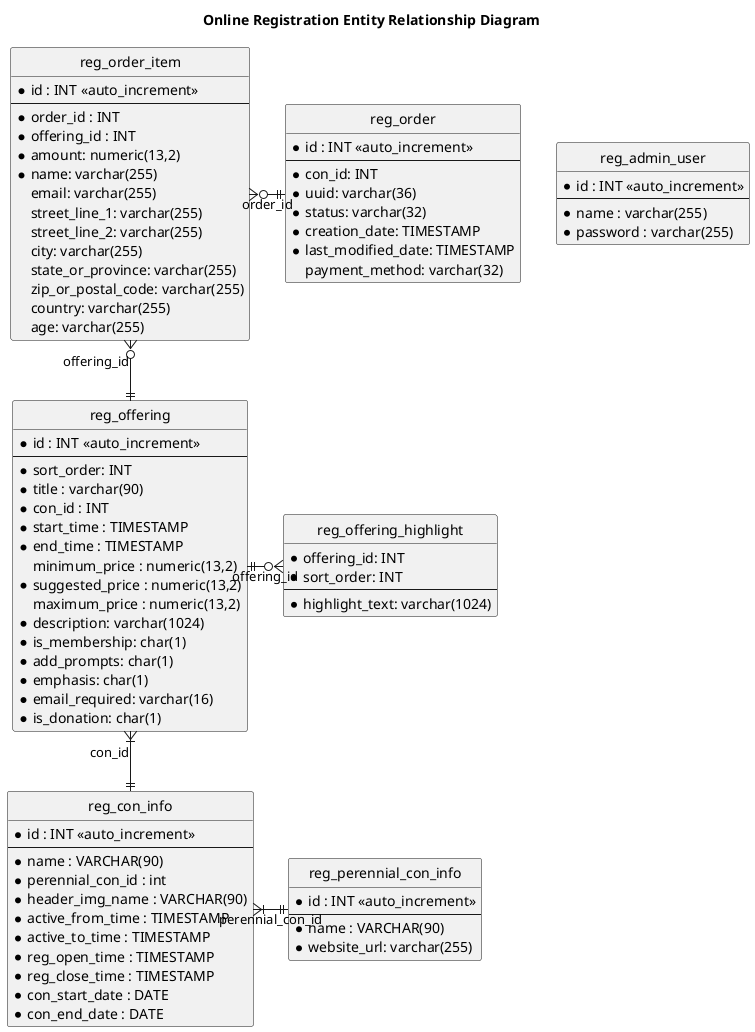 @startuml
title Online Registration Entity Relationship Diagram
'hide the spot
hide circle

'avoid problems with angled crows feet
skinparam linetype ortho

entity reg_con_info {
* id : INT <<auto_increment>>
--
* name : VARCHAR(90)
* perennial_con_id : int
* header_img_name : VARCHAR(90)
* active_from_time : TIMESTAMP
* active_to_time : TIMESTAMP
* reg_open_time : TIMESTAMP
* reg_close_time : TIMESTAMP
* con_start_date : DATE
* con_end_date : DATE
}

entity reg_perennial_con_info {
* id : INT <<auto_increment>>
--
* name : VARCHAR(90)
* website_url: varchar(255)
}

entity reg_offering {
* id : INT <<auto_increment>>
--
* sort_order: INT
* title : varchar(90)
* con_id : INT
* start_time : TIMESTAMP
* end_time : TIMESTAMP
  minimum_price : numeric(13,2)
* suggested_price : numeric(13,2)
  maximum_price : numeric(13,2)
* description: varchar(1024)
* is_membership: char(1)
* add_prompts: char(1)
* emphasis: char(1)
* email_required: varchar(16)
* is_donation: char(1)
}

entity reg_offering_highlight {
* offering_id: INT
* sort_order: INT
--
* highlight_text: varchar(1024)
}

entity reg_order {
* id : INT <<auto_increment>>
--
* con_id: INT
* uuid: varchar(36)
* status: varchar(32)
* creation_date: TIMESTAMP
* last_modified_date: TIMESTAMP
  payment_method: varchar(32)
}

entity reg_order_item {
* id : INT <<auto_increment>>
--
* order_id : INT
* offering_id : INT
* amount: numeric(13,2)
* name: varchar(255)
  email: varchar(255)
  street_line_1: varchar(255)
  street_line_2: varchar(255)
  city: varchar(255)
  state_or_province: varchar(255)
  zip_or_postal_code: varchar(255)
  country: varchar(255)
  age: varchar(255)
}

entity reg_admin_user {
* id : INT <<auto_increment>>
--
* name : varchar(255)
* password : varchar(255)
}

reg_con_info }|-right-|| reg_perennial_con_info : perennial_con_id
reg_order ||-left-o{ reg_order_item : order_id
reg_order_item }o--|| reg_offering : offering_id
reg_offering }|--|| reg_con_info : con_id
reg_offering ||-right-o{ reg_offering_highlight : offering_id

@enduml